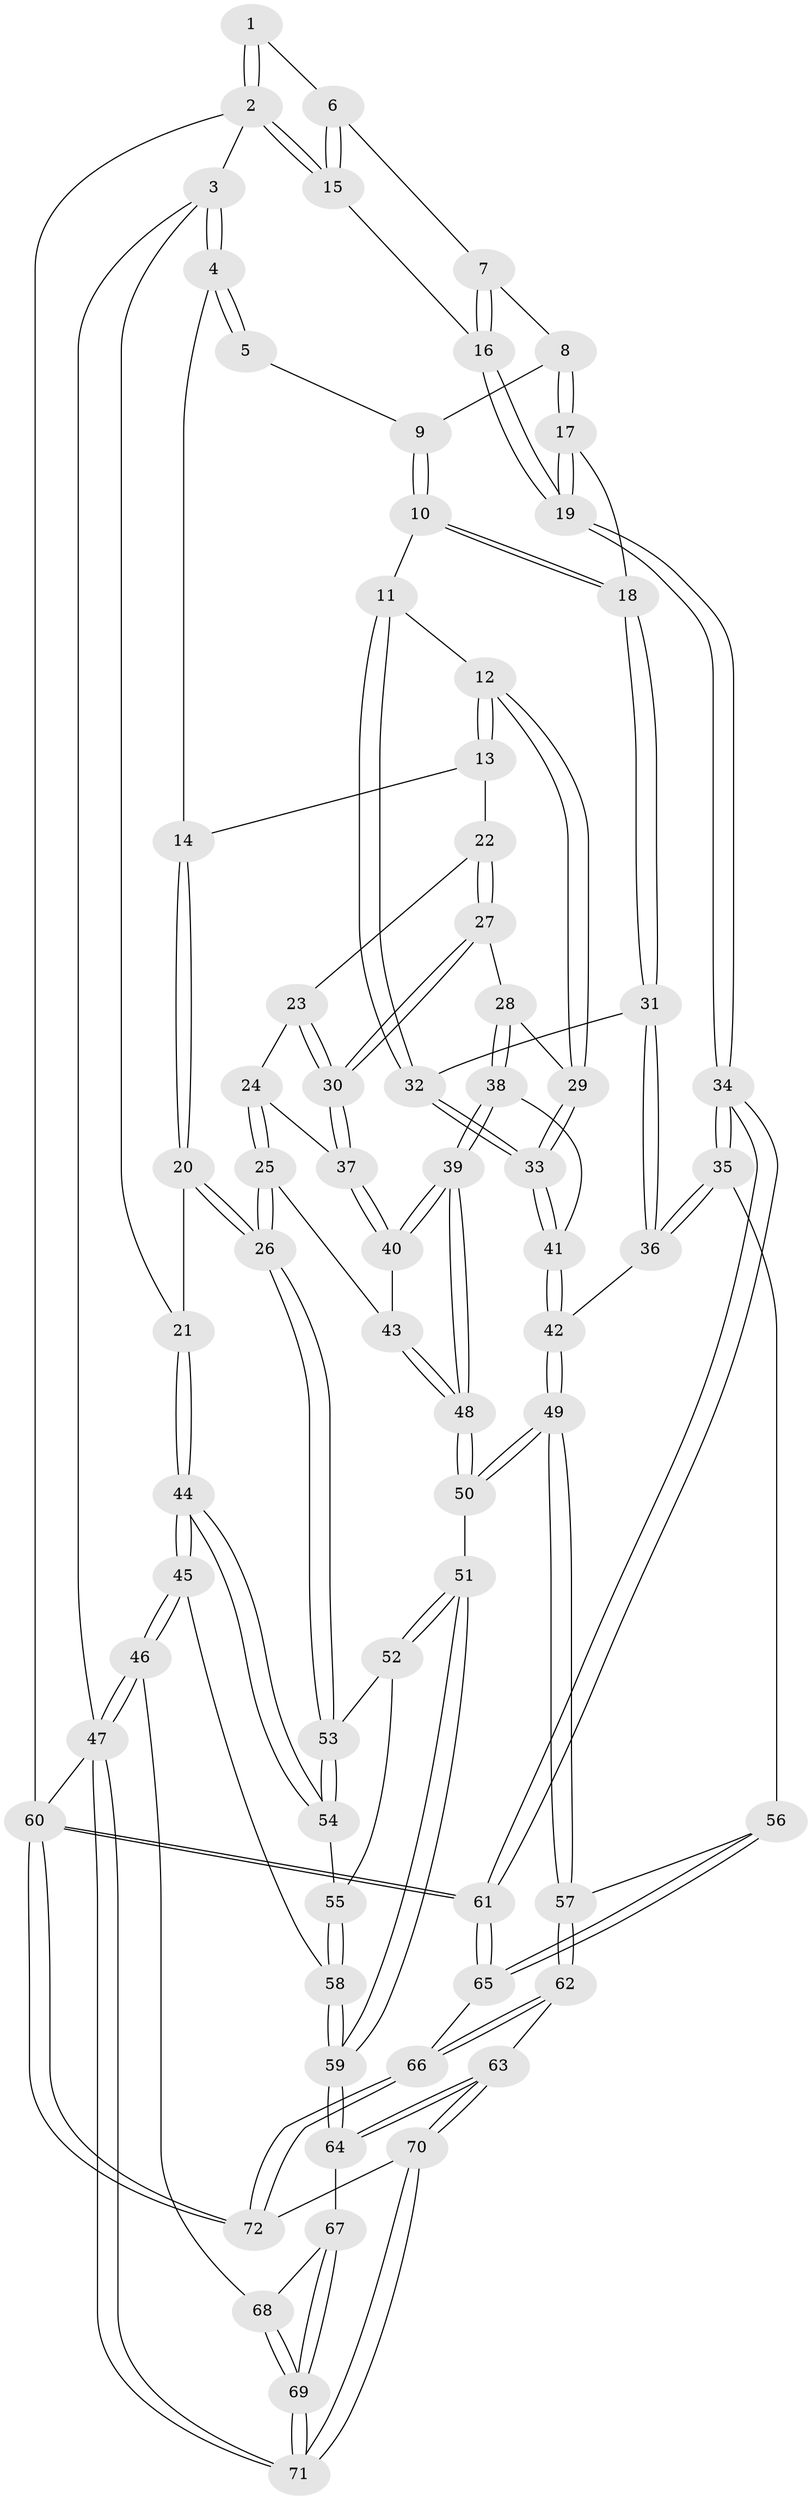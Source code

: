 // Generated by graph-tools (version 1.1) at 2025/59/03/09/25 04:59:41]
// undirected, 72 vertices, 177 edges
graph export_dot {
graph [start="1"]
  node [color=gray90,style=filled];
  1 [pos="+0.9089392182767001+0"];
  2 [pos="+1+0"];
  3 [pos="+0+0"];
  4 [pos="+0.3515043243378445+0"];
  5 [pos="+0.6413226585322862+0"];
  6 [pos="+0.9252757276671615+0.08581292665295215"];
  7 [pos="+0.8728822683835689+0.10447266963611047"];
  8 [pos="+0.8485013953206777+0.10555025349094195"];
  9 [pos="+0.6859977809813624+0"];
  10 [pos="+0.6725323817832222+0.18815592729345654"];
  11 [pos="+0.599121293500806+0.2259694096853904"];
  12 [pos="+0.5918555452587722+0.22700514417162304"];
  13 [pos="+0.4060100223261706+0.042558567164495256"];
  14 [pos="+0.35804376142439687+0"];
  15 [pos="+1+0.05259135991108896"];
  16 [pos="+1+0.41710126315616364"];
  17 [pos="+0.8125086297700367+0.21397895990644467"];
  18 [pos="+0.769869142552158+0.2363430380272699"];
  19 [pos="+1+0.4185447543151105"];
  20 [pos="+0.18095590970014083+0.34631335162590354"];
  21 [pos="+0+0"];
  22 [pos="+0.4128252056246755+0.18136401840360536"];
  23 [pos="+0.4104965095697821+0.18975586591004626"];
  24 [pos="+0.3437969618201217+0.29927307522278845"];
  25 [pos="+0.20620835688326325+0.34834085213184734"];
  26 [pos="+0.1811594520014143+0.3472064252042074"];
  27 [pos="+0.5022596505807282+0.3003300231927877"];
  28 [pos="+0.5291479564225353+0.3055429542932411"];
  29 [pos="+0.5699199948908811+0.2662855056160715"];
  30 [pos="+0.424578917028067+0.33091237344407726"];
  31 [pos="+0.7649543145579044+0.25830645013777204"];
  32 [pos="+0.6816658217832897+0.32966692857609026"];
  33 [pos="+0.6629650016562213+0.401132030339588"];
  34 [pos="+1+0.515168778581436"];
  35 [pos="+0.8858828128128431+0.5344224098013582"];
  36 [pos="+0.8390306162957797+0.5089592498836168"];
  37 [pos="+0.42365698887204967+0.3319877345067126"];
  38 [pos="+0.5393579874700809+0.38681078376311223"];
  39 [pos="+0.45825018243772964+0.4796858602513112"];
  40 [pos="+0.42070154676431143+0.365106863299875"];
  41 [pos="+0.6629511349590512+0.4022149898426766"];
  42 [pos="+0.7161502323301988+0.48070859686450085"];
  43 [pos="+0.26396578531731724+0.3705186031295699"];
  44 [pos="+0+0.5569891199780745"];
  45 [pos="+0+0.6572460925728938"];
  46 [pos="+0+0.8459839908896105"];
  47 [pos="+0+1"];
  48 [pos="+0.4545775035002969+0.4932094031312657"];
  49 [pos="+0.49659569433028544+0.6001542150763585"];
  50 [pos="+0.4588091445384867+0.5711228012932561"];
  51 [pos="+0.31711773976978896+0.5951858951477725"];
  52 [pos="+0.24162145009378883+0.5372785275889816"];
  53 [pos="+0.14374488712061403+0.4368379357331197"];
  54 [pos="+0.008099659295456845+0.5114205469773073"];
  55 [pos="+0.1425302737842564+0.6722999749700359"];
  56 [pos="+0.8228852108855477+0.6203857853757472"];
  57 [pos="+0.5311238903957036+0.6980722003906297"];
  58 [pos="+0.1893216417842752+0.7806215143866658"];
  59 [pos="+0.22026478087179896+0.8062026220873403"];
  60 [pos="+1+1"];
  61 [pos="+1+0.8178871346547371"];
  62 [pos="+0.5368972160008975+0.7955698209480099"];
  63 [pos="+0.3411219009745084+0.9013354471719377"];
  64 [pos="+0.22186271754235357+0.8121646773831038"];
  65 [pos="+0.7477468245425499+0.8401970509497632"];
  66 [pos="+0.6856119529437218+0.8965032635939119"];
  67 [pos="+0.2133696828769255+0.8184069483160629"];
  68 [pos="+0.09089081199484442+0.8685473792796884"];
  69 [pos="+0+1"];
  70 [pos="+0.3429694934727528+1"];
  71 [pos="+0+1"];
  72 [pos="+0.744818074739363+1"];
  1 -- 2;
  1 -- 2;
  1 -- 6;
  2 -- 3;
  2 -- 15;
  2 -- 15;
  2 -- 60;
  3 -- 4;
  3 -- 4;
  3 -- 21;
  3 -- 47;
  4 -- 5;
  4 -- 5;
  4 -- 14;
  5 -- 9;
  6 -- 7;
  6 -- 15;
  6 -- 15;
  7 -- 8;
  7 -- 16;
  7 -- 16;
  8 -- 9;
  8 -- 17;
  8 -- 17;
  9 -- 10;
  9 -- 10;
  10 -- 11;
  10 -- 18;
  10 -- 18;
  11 -- 12;
  11 -- 32;
  11 -- 32;
  12 -- 13;
  12 -- 13;
  12 -- 29;
  12 -- 29;
  13 -- 14;
  13 -- 22;
  14 -- 20;
  14 -- 20;
  15 -- 16;
  16 -- 19;
  16 -- 19;
  17 -- 18;
  17 -- 19;
  17 -- 19;
  18 -- 31;
  18 -- 31;
  19 -- 34;
  19 -- 34;
  20 -- 21;
  20 -- 26;
  20 -- 26;
  21 -- 44;
  21 -- 44;
  22 -- 23;
  22 -- 27;
  22 -- 27;
  23 -- 24;
  23 -- 30;
  23 -- 30;
  24 -- 25;
  24 -- 25;
  24 -- 37;
  25 -- 26;
  25 -- 26;
  25 -- 43;
  26 -- 53;
  26 -- 53;
  27 -- 28;
  27 -- 30;
  27 -- 30;
  28 -- 29;
  28 -- 38;
  28 -- 38;
  29 -- 33;
  29 -- 33;
  30 -- 37;
  30 -- 37;
  31 -- 32;
  31 -- 36;
  31 -- 36;
  32 -- 33;
  32 -- 33;
  33 -- 41;
  33 -- 41;
  34 -- 35;
  34 -- 35;
  34 -- 61;
  34 -- 61;
  35 -- 36;
  35 -- 36;
  35 -- 56;
  36 -- 42;
  37 -- 40;
  37 -- 40;
  38 -- 39;
  38 -- 39;
  38 -- 41;
  39 -- 40;
  39 -- 40;
  39 -- 48;
  39 -- 48;
  40 -- 43;
  41 -- 42;
  41 -- 42;
  42 -- 49;
  42 -- 49;
  43 -- 48;
  43 -- 48;
  44 -- 45;
  44 -- 45;
  44 -- 54;
  44 -- 54;
  45 -- 46;
  45 -- 46;
  45 -- 58;
  46 -- 47;
  46 -- 47;
  46 -- 68;
  47 -- 71;
  47 -- 71;
  47 -- 60;
  48 -- 50;
  48 -- 50;
  49 -- 50;
  49 -- 50;
  49 -- 57;
  49 -- 57;
  50 -- 51;
  51 -- 52;
  51 -- 52;
  51 -- 59;
  51 -- 59;
  52 -- 53;
  52 -- 55;
  53 -- 54;
  53 -- 54;
  54 -- 55;
  55 -- 58;
  55 -- 58;
  56 -- 57;
  56 -- 65;
  56 -- 65;
  57 -- 62;
  57 -- 62;
  58 -- 59;
  58 -- 59;
  59 -- 64;
  59 -- 64;
  60 -- 61;
  60 -- 61;
  60 -- 72;
  60 -- 72;
  61 -- 65;
  61 -- 65;
  62 -- 63;
  62 -- 66;
  62 -- 66;
  63 -- 64;
  63 -- 64;
  63 -- 70;
  63 -- 70;
  64 -- 67;
  65 -- 66;
  66 -- 72;
  66 -- 72;
  67 -- 68;
  67 -- 69;
  67 -- 69;
  68 -- 69;
  68 -- 69;
  69 -- 71;
  69 -- 71;
  70 -- 71;
  70 -- 71;
  70 -- 72;
}
